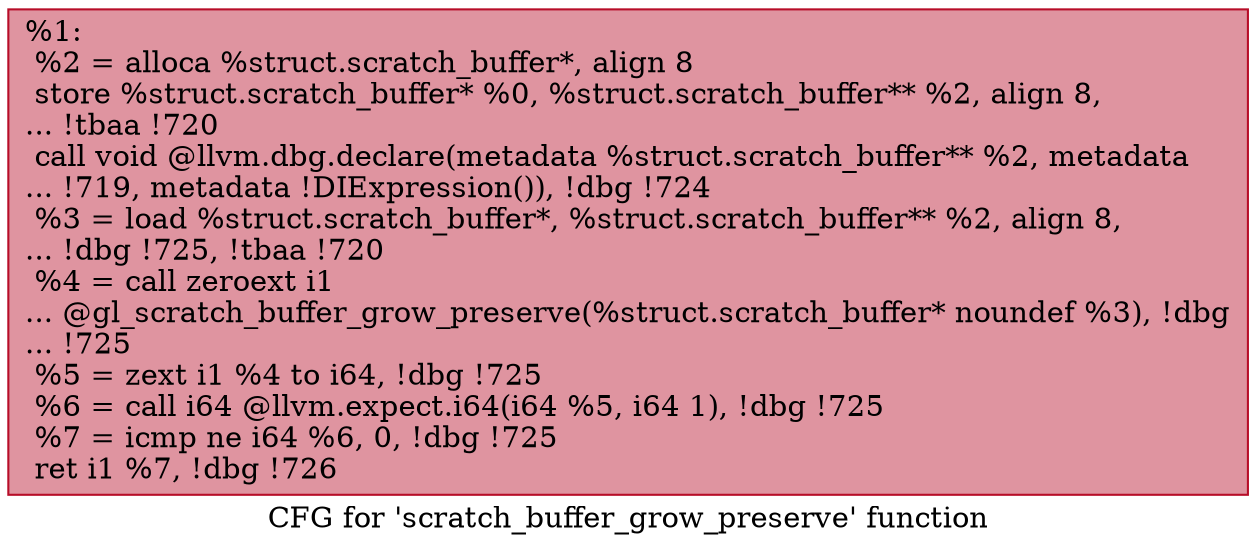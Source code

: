 digraph "CFG for 'scratch_buffer_grow_preserve' function" {
	label="CFG for 'scratch_buffer_grow_preserve' function";

	Node0x999930 [shape=record,color="#b70d28ff", style=filled, fillcolor="#b70d2870",label="{%1:\l  %2 = alloca %struct.scratch_buffer*, align 8\l  store %struct.scratch_buffer* %0, %struct.scratch_buffer** %2, align 8,\l... !tbaa !720\l  call void @llvm.dbg.declare(metadata %struct.scratch_buffer** %2, metadata\l... !719, metadata !DIExpression()), !dbg !724\l  %3 = load %struct.scratch_buffer*, %struct.scratch_buffer** %2, align 8,\l... !dbg !725, !tbaa !720\l  %4 = call zeroext i1\l... @gl_scratch_buffer_grow_preserve(%struct.scratch_buffer* noundef %3), !dbg\l... !725\l  %5 = zext i1 %4 to i64, !dbg !725\l  %6 = call i64 @llvm.expect.i64(i64 %5, i64 1), !dbg !725\l  %7 = icmp ne i64 %6, 0, !dbg !725\l  ret i1 %7, !dbg !726\l}"];
}
